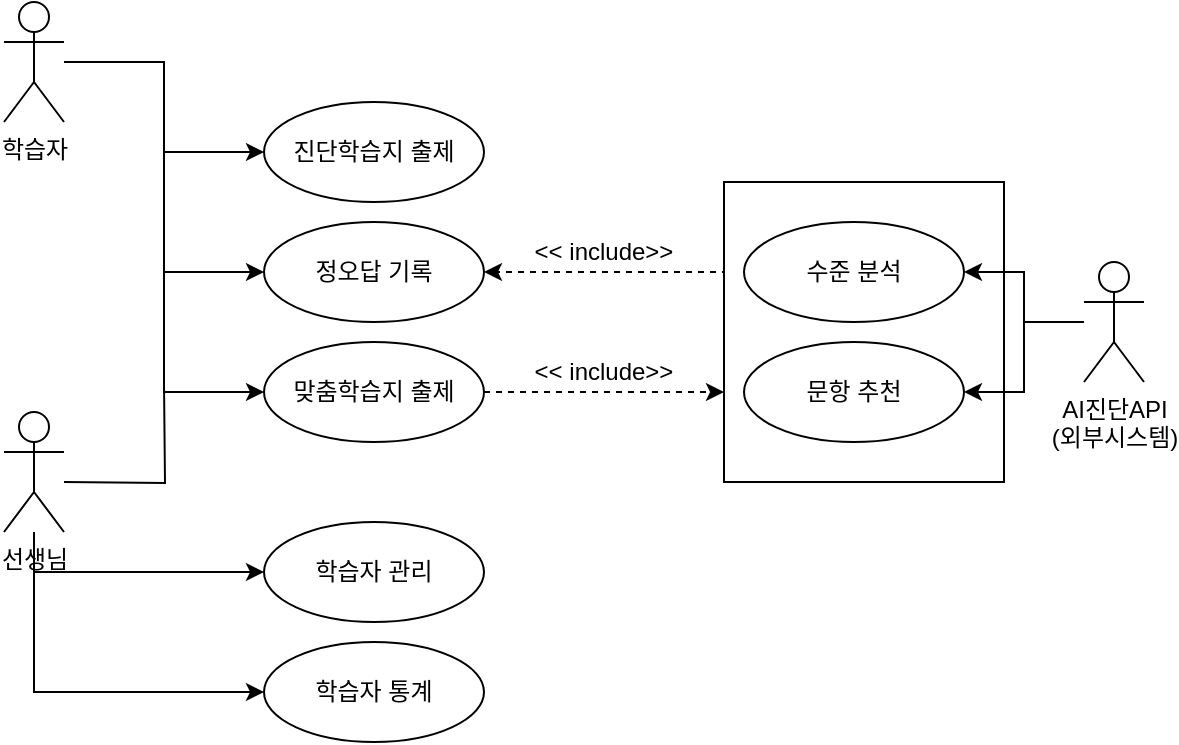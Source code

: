<mxfile version="21.3.3" type="device">
  <diagram name="페이지-1" id="UhswoTwN5EX5m7q8Bifa">
    <mxGraphModel dx="1050" dy="549" grid="1" gridSize="10" guides="1" tooltips="1" connect="1" arrows="1" fold="1" page="1" pageScale="1" pageWidth="827" pageHeight="1169" math="0" shadow="0">
      <root>
        <mxCell id="0" />
        <mxCell id="1" parent="0" />
        <mxCell id="BmULdW4PmcLErp_iG1h3-78" style="edgeStyle=orthogonalEdgeStyle;rounded=0;orthogonalLoop=1;jettySize=auto;html=1;exitX=0;exitY=0.5;exitDx=0;exitDy=0;entryX=1;entryY=0.5;entryDx=0;entryDy=0;dashed=1;" parent="1" source="BmULdW4PmcLErp_iG1h3-77" target="BmULdW4PmcLErp_iG1h3-18" edge="1">
          <mxGeometry relative="1" as="geometry">
            <Array as="points">
              <mxPoint x="440" y="225" />
            </Array>
          </mxGeometry>
        </mxCell>
        <mxCell id="BmULdW4PmcLErp_iG1h3-77" value="" style="rounded=0;whiteSpace=wrap;html=1;" parent="1" vertex="1">
          <mxGeometry x="430" y="180" width="140" height="150" as="geometry" />
        </mxCell>
        <mxCell id="BmULdW4PmcLErp_iG1h3-82" style="edgeStyle=orthogonalEdgeStyle;rounded=0;orthogonalLoop=1;jettySize=auto;html=1;dashed=1;" parent="1" source="BmULdW4PmcLErp_iG1h3-5" edge="1">
          <mxGeometry relative="1" as="geometry">
            <mxPoint x="430" y="285" as="targetPoint" />
            <Array as="points">
              <mxPoint x="430" y="285" />
            </Array>
          </mxGeometry>
        </mxCell>
        <mxCell id="BmULdW4PmcLErp_iG1h3-5" value="맞춤학습지 출제" style="ellipse;whiteSpace=wrap;html=1;" parent="1" vertex="1">
          <mxGeometry x="200" y="260" width="110" height="50" as="geometry" />
        </mxCell>
        <mxCell id="BmULdW4PmcLErp_iG1h3-65" style="edgeStyle=orthogonalEdgeStyle;rounded=0;orthogonalLoop=1;jettySize=auto;html=1;" parent="1" source="BmULdW4PmcLErp_iG1h3-9" target="BmULdW4PmcLErp_iG1h3-55" edge="1">
          <mxGeometry relative="1" as="geometry">
            <Array as="points">
              <mxPoint x="85" y="435" />
            </Array>
          </mxGeometry>
        </mxCell>
        <mxCell id="BmULdW4PmcLErp_iG1h3-69" style="edgeStyle=orthogonalEdgeStyle;rounded=0;orthogonalLoop=1;jettySize=auto;html=1;" parent="1" source="BmULdW4PmcLErp_iG1h3-9" target="BmULdW4PmcLErp_iG1h3-54" edge="1">
          <mxGeometry relative="1" as="geometry">
            <Array as="points">
              <mxPoint x="85" y="375" />
            </Array>
          </mxGeometry>
        </mxCell>
        <mxCell id="BmULdW4PmcLErp_iG1h3-9" value="선생님" style="shape=umlActor;verticalLabelPosition=bottom;verticalAlign=top;html=1;outlineConnect=0;" parent="1" vertex="1">
          <mxGeometry x="70" y="295" width="30" height="60" as="geometry" />
        </mxCell>
        <mxCell id="BmULdW4PmcLErp_iG1h3-18" value="정오답 기록" style="ellipse;whiteSpace=wrap;html=1;" parent="1" vertex="1">
          <mxGeometry x="200" y="200" width="110" height="50" as="geometry" />
        </mxCell>
        <mxCell id="BmULdW4PmcLErp_iG1h3-19" value="진단학습지 출제" style="ellipse;whiteSpace=wrap;html=1;" parent="1" vertex="1">
          <mxGeometry x="200" y="140" width="110" height="50" as="geometry" />
        </mxCell>
        <mxCell id="BmULdW4PmcLErp_iG1h3-62" style="edgeStyle=orthogonalEdgeStyle;rounded=0;orthogonalLoop=1;jettySize=auto;html=1;entryX=1;entryY=0.5;entryDx=0;entryDy=0;" parent="1" source="BmULdW4PmcLErp_iG1h3-23" target="BmULdW4PmcLErp_iG1h3-60" edge="1">
          <mxGeometry relative="1" as="geometry" />
        </mxCell>
        <mxCell id="BmULdW4PmcLErp_iG1h3-63" style="edgeStyle=orthogonalEdgeStyle;rounded=0;orthogonalLoop=1;jettySize=auto;html=1;entryX=1;entryY=0.5;entryDx=0;entryDy=0;" parent="1" source="BmULdW4PmcLErp_iG1h3-23" target="BmULdW4PmcLErp_iG1h3-61" edge="1">
          <mxGeometry relative="1" as="geometry" />
        </mxCell>
        <mxCell id="BmULdW4PmcLErp_iG1h3-23" value="AI진단API&lt;br&gt;(외부시스템)" style="shape=umlActor;verticalLabelPosition=bottom;verticalAlign=top;html=1;outlineConnect=0;" parent="1" vertex="1">
          <mxGeometry x="610" y="220" width="30" height="60" as="geometry" />
        </mxCell>
        <mxCell id="BmULdW4PmcLErp_iG1h3-47" style="edgeStyle=orthogonalEdgeStyle;rounded=0;orthogonalLoop=1;jettySize=auto;html=1;entryX=0;entryY=0.5;entryDx=0;entryDy=0;" parent="1" source="BmULdW4PmcLErp_iG1h3-44" target="BmULdW4PmcLErp_iG1h3-19" edge="1">
          <mxGeometry relative="1" as="geometry" />
        </mxCell>
        <mxCell id="BmULdW4PmcLErp_iG1h3-48" style="edgeStyle=orthogonalEdgeStyle;rounded=0;orthogonalLoop=1;jettySize=auto;html=1;entryX=0;entryY=0.5;entryDx=0;entryDy=0;" parent="1" source="BmULdW4PmcLErp_iG1h3-44" target="BmULdW4PmcLErp_iG1h3-18" edge="1">
          <mxGeometry relative="1" as="geometry" />
        </mxCell>
        <mxCell id="BmULdW4PmcLErp_iG1h3-50" style="edgeStyle=orthogonalEdgeStyle;rounded=0;orthogonalLoop=1;jettySize=auto;html=1;entryX=0;entryY=0.5;entryDx=0;entryDy=0;" parent="1" source="BmULdW4PmcLErp_iG1h3-44" target="BmULdW4PmcLErp_iG1h3-5" edge="1">
          <mxGeometry relative="1" as="geometry" />
        </mxCell>
        <mxCell id="BmULdW4PmcLErp_iG1h3-44" value="학습자" style="shape=umlActor;verticalLabelPosition=bottom;verticalAlign=top;html=1;outlineConnect=0;" parent="1" vertex="1">
          <mxGeometry x="70" y="90" width="30" height="60" as="geometry" />
        </mxCell>
        <mxCell id="BmULdW4PmcLErp_iG1h3-54" value="학습자 관리" style="ellipse;whiteSpace=wrap;html=1;" parent="1" vertex="1">
          <mxGeometry x="200" y="350" width="110" height="50" as="geometry" />
        </mxCell>
        <mxCell id="BmULdW4PmcLErp_iG1h3-55" value="학습자 통계" style="ellipse;whiteSpace=wrap;html=1;" parent="1" vertex="1">
          <mxGeometry x="200" y="410" width="110" height="50" as="geometry" />
        </mxCell>
        <mxCell id="BmULdW4PmcLErp_iG1h3-59" value="" style="endArrow=none;html=1;rounded=0;edgeStyle=orthogonalEdgeStyle;" parent="1" edge="1">
          <mxGeometry width="50" height="50" relative="1" as="geometry">
            <mxPoint x="100" y="330" as="sourcePoint" />
            <mxPoint x="150" y="280" as="targetPoint" />
          </mxGeometry>
        </mxCell>
        <mxCell id="BmULdW4PmcLErp_iG1h3-60" value="수준 분석" style="ellipse;whiteSpace=wrap;html=1;" parent="1" vertex="1">
          <mxGeometry x="440" y="200" width="110" height="50" as="geometry" />
        </mxCell>
        <mxCell id="BmULdW4PmcLErp_iG1h3-61" value="문항 추천" style="ellipse;whiteSpace=wrap;html=1;" parent="1" vertex="1">
          <mxGeometry x="440" y="260" width="110" height="50" as="geometry" />
        </mxCell>
        <mxCell id="BmULdW4PmcLErp_iG1h3-74" value="&amp;lt;&amp;lt; include&amp;gt;&amp;gt;" style="text;html=1;strokeColor=none;fillColor=none;align=center;verticalAlign=middle;whiteSpace=wrap;rounded=0;" parent="1" vertex="1">
          <mxGeometry x="320" y="200" width="100" height="30" as="geometry" />
        </mxCell>
        <mxCell id="BmULdW4PmcLErp_iG1h3-83" value="&amp;lt;&amp;lt; include&amp;gt;&amp;gt;" style="text;html=1;strokeColor=none;fillColor=none;align=center;verticalAlign=middle;whiteSpace=wrap;rounded=0;" parent="1" vertex="1">
          <mxGeometry x="320" y="260" width="100" height="30" as="geometry" />
        </mxCell>
      </root>
    </mxGraphModel>
  </diagram>
</mxfile>
